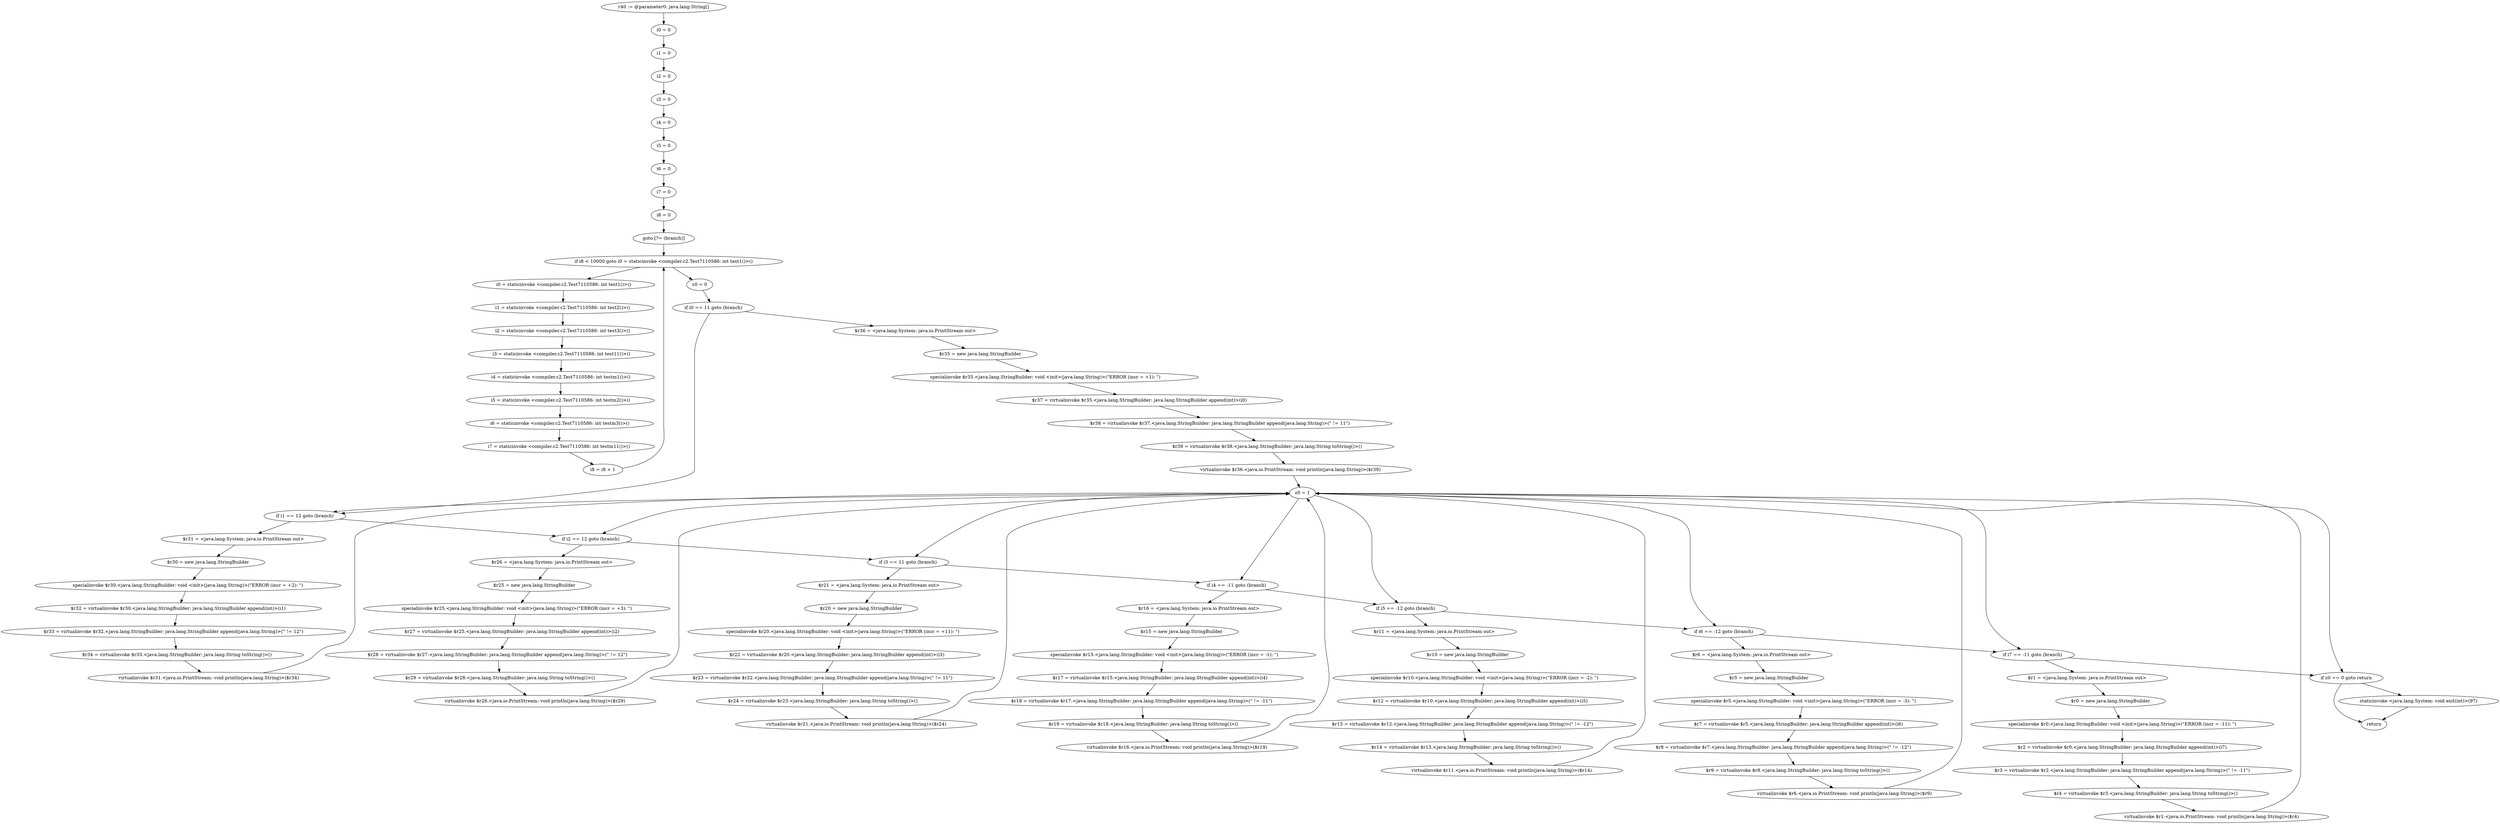 digraph "unitGraph" {
    "r40 := @parameter0: java.lang.String[]"
    "i0 = 0"
    "i1 = 0"
    "i2 = 0"
    "i3 = 0"
    "i4 = 0"
    "i5 = 0"
    "i6 = 0"
    "i7 = 0"
    "i8 = 0"
    "goto [?= (branch)]"
    "i0 = staticinvoke <compiler.c2.Test7110586: int test1()>()"
    "i1 = staticinvoke <compiler.c2.Test7110586: int test2()>()"
    "i2 = staticinvoke <compiler.c2.Test7110586: int test3()>()"
    "i3 = staticinvoke <compiler.c2.Test7110586: int test11()>()"
    "i4 = staticinvoke <compiler.c2.Test7110586: int testm1()>()"
    "i5 = staticinvoke <compiler.c2.Test7110586: int testm2()>()"
    "i6 = staticinvoke <compiler.c2.Test7110586: int testm3()>()"
    "i7 = staticinvoke <compiler.c2.Test7110586: int testm11()>()"
    "i8 = i8 + 1"
    "if i8 < 10000 goto i0 = staticinvoke <compiler.c2.Test7110586: int test1()>()"
    "z0 = 0"
    "if i0 == 11 goto (branch)"
    "$r36 = <java.lang.System: java.io.PrintStream out>"
    "$r35 = new java.lang.StringBuilder"
    "specialinvoke $r35.<java.lang.StringBuilder: void <init>(java.lang.String)>(\"ERROR (incr = +1): \")"
    "$r37 = virtualinvoke $r35.<java.lang.StringBuilder: java.lang.StringBuilder append(int)>(i0)"
    "$r38 = virtualinvoke $r37.<java.lang.StringBuilder: java.lang.StringBuilder append(java.lang.String)>(\" != 11\")"
    "$r39 = virtualinvoke $r38.<java.lang.StringBuilder: java.lang.String toString()>()"
    "virtualinvoke $r36.<java.io.PrintStream: void println(java.lang.String)>($r39)"
    "z0 = 1"
    "if i1 == 12 goto (branch)"
    "$r31 = <java.lang.System: java.io.PrintStream out>"
    "$r30 = new java.lang.StringBuilder"
    "specialinvoke $r30.<java.lang.StringBuilder: void <init>(java.lang.String)>(\"ERROR (incr = +2): \")"
    "$r32 = virtualinvoke $r30.<java.lang.StringBuilder: java.lang.StringBuilder append(int)>(i1)"
    "$r33 = virtualinvoke $r32.<java.lang.StringBuilder: java.lang.StringBuilder append(java.lang.String)>(\" != 12\")"
    "$r34 = virtualinvoke $r33.<java.lang.StringBuilder: java.lang.String toString()>()"
    "virtualinvoke $r31.<java.io.PrintStream: void println(java.lang.String)>($r34)"
    "if i2 == 12 goto (branch)"
    "$r26 = <java.lang.System: java.io.PrintStream out>"
    "$r25 = new java.lang.StringBuilder"
    "specialinvoke $r25.<java.lang.StringBuilder: void <init>(java.lang.String)>(\"ERROR (incr = +3): \")"
    "$r27 = virtualinvoke $r25.<java.lang.StringBuilder: java.lang.StringBuilder append(int)>(i2)"
    "$r28 = virtualinvoke $r27.<java.lang.StringBuilder: java.lang.StringBuilder append(java.lang.String)>(\" != 12\")"
    "$r29 = virtualinvoke $r28.<java.lang.StringBuilder: java.lang.String toString()>()"
    "virtualinvoke $r26.<java.io.PrintStream: void println(java.lang.String)>($r29)"
    "if i3 == 11 goto (branch)"
    "$r21 = <java.lang.System: java.io.PrintStream out>"
    "$r20 = new java.lang.StringBuilder"
    "specialinvoke $r20.<java.lang.StringBuilder: void <init>(java.lang.String)>(\"ERROR (incr = +11): \")"
    "$r22 = virtualinvoke $r20.<java.lang.StringBuilder: java.lang.StringBuilder append(int)>(i3)"
    "$r23 = virtualinvoke $r22.<java.lang.StringBuilder: java.lang.StringBuilder append(java.lang.String)>(\" != 11\")"
    "$r24 = virtualinvoke $r23.<java.lang.StringBuilder: java.lang.String toString()>()"
    "virtualinvoke $r21.<java.io.PrintStream: void println(java.lang.String)>($r24)"
    "if i4 == -11 goto (branch)"
    "$r16 = <java.lang.System: java.io.PrintStream out>"
    "$r15 = new java.lang.StringBuilder"
    "specialinvoke $r15.<java.lang.StringBuilder: void <init>(java.lang.String)>(\"ERROR (incr = -1): \")"
    "$r17 = virtualinvoke $r15.<java.lang.StringBuilder: java.lang.StringBuilder append(int)>(i4)"
    "$r18 = virtualinvoke $r17.<java.lang.StringBuilder: java.lang.StringBuilder append(java.lang.String)>(\" != -11\")"
    "$r19 = virtualinvoke $r18.<java.lang.StringBuilder: java.lang.String toString()>()"
    "virtualinvoke $r16.<java.io.PrintStream: void println(java.lang.String)>($r19)"
    "if i5 == -12 goto (branch)"
    "$r11 = <java.lang.System: java.io.PrintStream out>"
    "$r10 = new java.lang.StringBuilder"
    "specialinvoke $r10.<java.lang.StringBuilder: void <init>(java.lang.String)>(\"ERROR (incr = -2): \")"
    "$r12 = virtualinvoke $r10.<java.lang.StringBuilder: java.lang.StringBuilder append(int)>(i5)"
    "$r13 = virtualinvoke $r12.<java.lang.StringBuilder: java.lang.StringBuilder append(java.lang.String)>(\" != -12\")"
    "$r14 = virtualinvoke $r13.<java.lang.StringBuilder: java.lang.String toString()>()"
    "virtualinvoke $r11.<java.io.PrintStream: void println(java.lang.String)>($r14)"
    "if i6 == -12 goto (branch)"
    "$r6 = <java.lang.System: java.io.PrintStream out>"
    "$r5 = new java.lang.StringBuilder"
    "specialinvoke $r5.<java.lang.StringBuilder: void <init>(java.lang.String)>(\"ERROR (incr = -3): \")"
    "$r7 = virtualinvoke $r5.<java.lang.StringBuilder: java.lang.StringBuilder append(int)>(i6)"
    "$r8 = virtualinvoke $r7.<java.lang.StringBuilder: java.lang.StringBuilder append(java.lang.String)>(\" != -12\")"
    "$r9 = virtualinvoke $r8.<java.lang.StringBuilder: java.lang.String toString()>()"
    "virtualinvoke $r6.<java.io.PrintStream: void println(java.lang.String)>($r9)"
    "if i7 == -11 goto (branch)"
    "$r1 = <java.lang.System: java.io.PrintStream out>"
    "$r0 = new java.lang.StringBuilder"
    "specialinvoke $r0.<java.lang.StringBuilder: void <init>(java.lang.String)>(\"ERROR (incr = -11): \")"
    "$r2 = virtualinvoke $r0.<java.lang.StringBuilder: java.lang.StringBuilder append(int)>(i7)"
    "$r3 = virtualinvoke $r2.<java.lang.StringBuilder: java.lang.StringBuilder append(java.lang.String)>(\" != -11\")"
    "$r4 = virtualinvoke $r3.<java.lang.StringBuilder: java.lang.String toString()>()"
    "virtualinvoke $r1.<java.io.PrintStream: void println(java.lang.String)>($r4)"
    "if z0 == 0 goto return"
    "staticinvoke <java.lang.System: void exit(int)>(97)"
    "return"
    "r40 := @parameter0: java.lang.String[]"->"i0 = 0";
    "i0 = 0"->"i1 = 0";
    "i1 = 0"->"i2 = 0";
    "i2 = 0"->"i3 = 0";
    "i3 = 0"->"i4 = 0";
    "i4 = 0"->"i5 = 0";
    "i5 = 0"->"i6 = 0";
    "i6 = 0"->"i7 = 0";
    "i7 = 0"->"i8 = 0";
    "i8 = 0"->"goto [?= (branch)]";
    "goto [?= (branch)]"->"if i8 < 10000 goto i0 = staticinvoke <compiler.c2.Test7110586: int test1()>()";
    "i0 = staticinvoke <compiler.c2.Test7110586: int test1()>()"->"i1 = staticinvoke <compiler.c2.Test7110586: int test2()>()";
    "i1 = staticinvoke <compiler.c2.Test7110586: int test2()>()"->"i2 = staticinvoke <compiler.c2.Test7110586: int test3()>()";
    "i2 = staticinvoke <compiler.c2.Test7110586: int test3()>()"->"i3 = staticinvoke <compiler.c2.Test7110586: int test11()>()";
    "i3 = staticinvoke <compiler.c2.Test7110586: int test11()>()"->"i4 = staticinvoke <compiler.c2.Test7110586: int testm1()>()";
    "i4 = staticinvoke <compiler.c2.Test7110586: int testm1()>()"->"i5 = staticinvoke <compiler.c2.Test7110586: int testm2()>()";
    "i5 = staticinvoke <compiler.c2.Test7110586: int testm2()>()"->"i6 = staticinvoke <compiler.c2.Test7110586: int testm3()>()";
    "i6 = staticinvoke <compiler.c2.Test7110586: int testm3()>()"->"i7 = staticinvoke <compiler.c2.Test7110586: int testm11()>()";
    "i7 = staticinvoke <compiler.c2.Test7110586: int testm11()>()"->"i8 = i8 + 1";
    "i8 = i8 + 1"->"if i8 < 10000 goto i0 = staticinvoke <compiler.c2.Test7110586: int test1()>()";
    "if i8 < 10000 goto i0 = staticinvoke <compiler.c2.Test7110586: int test1()>()"->"z0 = 0";
    "if i8 < 10000 goto i0 = staticinvoke <compiler.c2.Test7110586: int test1()>()"->"i0 = staticinvoke <compiler.c2.Test7110586: int test1()>()";
    "z0 = 0"->"if i0 == 11 goto (branch)";
    "if i0 == 11 goto (branch)"->"$r36 = <java.lang.System: java.io.PrintStream out>";
    "if i0 == 11 goto (branch)"->"if i1 == 12 goto (branch)";
    "$r36 = <java.lang.System: java.io.PrintStream out>"->"$r35 = new java.lang.StringBuilder";
    "$r35 = new java.lang.StringBuilder"->"specialinvoke $r35.<java.lang.StringBuilder: void <init>(java.lang.String)>(\"ERROR (incr = +1): \")";
    "specialinvoke $r35.<java.lang.StringBuilder: void <init>(java.lang.String)>(\"ERROR (incr = +1): \")"->"$r37 = virtualinvoke $r35.<java.lang.StringBuilder: java.lang.StringBuilder append(int)>(i0)";
    "$r37 = virtualinvoke $r35.<java.lang.StringBuilder: java.lang.StringBuilder append(int)>(i0)"->"$r38 = virtualinvoke $r37.<java.lang.StringBuilder: java.lang.StringBuilder append(java.lang.String)>(\" != 11\")";
    "$r38 = virtualinvoke $r37.<java.lang.StringBuilder: java.lang.StringBuilder append(java.lang.String)>(\" != 11\")"->"$r39 = virtualinvoke $r38.<java.lang.StringBuilder: java.lang.String toString()>()";
    "$r39 = virtualinvoke $r38.<java.lang.StringBuilder: java.lang.String toString()>()"->"virtualinvoke $r36.<java.io.PrintStream: void println(java.lang.String)>($r39)";
    "virtualinvoke $r36.<java.io.PrintStream: void println(java.lang.String)>($r39)"->"z0 = 1";
    "z0 = 1"->"if i1 == 12 goto (branch)";
    "if i1 == 12 goto (branch)"->"$r31 = <java.lang.System: java.io.PrintStream out>";
    "if i1 == 12 goto (branch)"->"if i2 == 12 goto (branch)";
    "$r31 = <java.lang.System: java.io.PrintStream out>"->"$r30 = new java.lang.StringBuilder";
    "$r30 = new java.lang.StringBuilder"->"specialinvoke $r30.<java.lang.StringBuilder: void <init>(java.lang.String)>(\"ERROR (incr = +2): \")";
    "specialinvoke $r30.<java.lang.StringBuilder: void <init>(java.lang.String)>(\"ERROR (incr = +2): \")"->"$r32 = virtualinvoke $r30.<java.lang.StringBuilder: java.lang.StringBuilder append(int)>(i1)";
    "$r32 = virtualinvoke $r30.<java.lang.StringBuilder: java.lang.StringBuilder append(int)>(i1)"->"$r33 = virtualinvoke $r32.<java.lang.StringBuilder: java.lang.StringBuilder append(java.lang.String)>(\" != 12\")";
    "$r33 = virtualinvoke $r32.<java.lang.StringBuilder: java.lang.StringBuilder append(java.lang.String)>(\" != 12\")"->"$r34 = virtualinvoke $r33.<java.lang.StringBuilder: java.lang.String toString()>()";
    "$r34 = virtualinvoke $r33.<java.lang.StringBuilder: java.lang.String toString()>()"->"virtualinvoke $r31.<java.io.PrintStream: void println(java.lang.String)>($r34)";
    "virtualinvoke $r31.<java.io.PrintStream: void println(java.lang.String)>($r34)"->"z0 = 1";
    "z0 = 1"->"if i2 == 12 goto (branch)";
    "if i2 == 12 goto (branch)"->"$r26 = <java.lang.System: java.io.PrintStream out>";
    "if i2 == 12 goto (branch)"->"if i3 == 11 goto (branch)";
    "$r26 = <java.lang.System: java.io.PrintStream out>"->"$r25 = new java.lang.StringBuilder";
    "$r25 = new java.lang.StringBuilder"->"specialinvoke $r25.<java.lang.StringBuilder: void <init>(java.lang.String)>(\"ERROR (incr = +3): \")";
    "specialinvoke $r25.<java.lang.StringBuilder: void <init>(java.lang.String)>(\"ERROR (incr = +3): \")"->"$r27 = virtualinvoke $r25.<java.lang.StringBuilder: java.lang.StringBuilder append(int)>(i2)";
    "$r27 = virtualinvoke $r25.<java.lang.StringBuilder: java.lang.StringBuilder append(int)>(i2)"->"$r28 = virtualinvoke $r27.<java.lang.StringBuilder: java.lang.StringBuilder append(java.lang.String)>(\" != 12\")";
    "$r28 = virtualinvoke $r27.<java.lang.StringBuilder: java.lang.StringBuilder append(java.lang.String)>(\" != 12\")"->"$r29 = virtualinvoke $r28.<java.lang.StringBuilder: java.lang.String toString()>()";
    "$r29 = virtualinvoke $r28.<java.lang.StringBuilder: java.lang.String toString()>()"->"virtualinvoke $r26.<java.io.PrintStream: void println(java.lang.String)>($r29)";
    "virtualinvoke $r26.<java.io.PrintStream: void println(java.lang.String)>($r29)"->"z0 = 1";
    "z0 = 1"->"if i3 == 11 goto (branch)";
    "if i3 == 11 goto (branch)"->"$r21 = <java.lang.System: java.io.PrintStream out>";
    "if i3 == 11 goto (branch)"->"if i4 == -11 goto (branch)";
    "$r21 = <java.lang.System: java.io.PrintStream out>"->"$r20 = new java.lang.StringBuilder";
    "$r20 = new java.lang.StringBuilder"->"specialinvoke $r20.<java.lang.StringBuilder: void <init>(java.lang.String)>(\"ERROR (incr = +11): \")";
    "specialinvoke $r20.<java.lang.StringBuilder: void <init>(java.lang.String)>(\"ERROR (incr = +11): \")"->"$r22 = virtualinvoke $r20.<java.lang.StringBuilder: java.lang.StringBuilder append(int)>(i3)";
    "$r22 = virtualinvoke $r20.<java.lang.StringBuilder: java.lang.StringBuilder append(int)>(i3)"->"$r23 = virtualinvoke $r22.<java.lang.StringBuilder: java.lang.StringBuilder append(java.lang.String)>(\" != 11\")";
    "$r23 = virtualinvoke $r22.<java.lang.StringBuilder: java.lang.StringBuilder append(java.lang.String)>(\" != 11\")"->"$r24 = virtualinvoke $r23.<java.lang.StringBuilder: java.lang.String toString()>()";
    "$r24 = virtualinvoke $r23.<java.lang.StringBuilder: java.lang.String toString()>()"->"virtualinvoke $r21.<java.io.PrintStream: void println(java.lang.String)>($r24)";
    "virtualinvoke $r21.<java.io.PrintStream: void println(java.lang.String)>($r24)"->"z0 = 1";
    "z0 = 1"->"if i4 == -11 goto (branch)";
    "if i4 == -11 goto (branch)"->"$r16 = <java.lang.System: java.io.PrintStream out>";
    "if i4 == -11 goto (branch)"->"if i5 == -12 goto (branch)";
    "$r16 = <java.lang.System: java.io.PrintStream out>"->"$r15 = new java.lang.StringBuilder";
    "$r15 = new java.lang.StringBuilder"->"specialinvoke $r15.<java.lang.StringBuilder: void <init>(java.lang.String)>(\"ERROR (incr = -1): \")";
    "specialinvoke $r15.<java.lang.StringBuilder: void <init>(java.lang.String)>(\"ERROR (incr = -1): \")"->"$r17 = virtualinvoke $r15.<java.lang.StringBuilder: java.lang.StringBuilder append(int)>(i4)";
    "$r17 = virtualinvoke $r15.<java.lang.StringBuilder: java.lang.StringBuilder append(int)>(i4)"->"$r18 = virtualinvoke $r17.<java.lang.StringBuilder: java.lang.StringBuilder append(java.lang.String)>(\" != -11\")";
    "$r18 = virtualinvoke $r17.<java.lang.StringBuilder: java.lang.StringBuilder append(java.lang.String)>(\" != -11\")"->"$r19 = virtualinvoke $r18.<java.lang.StringBuilder: java.lang.String toString()>()";
    "$r19 = virtualinvoke $r18.<java.lang.StringBuilder: java.lang.String toString()>()"->"virtualinvoke $r16.<java.io.PrintStream: void println(java.lang.String)>($r19)";
    "virtualinvoke $r16.<java.io.PrintStream: void println(java.lang.String)>($r19)"->"z0 = 1";
    "z0 = 1"->"if i5 == -12 goto (branch)";
    "if i5 == -12 goto (branch)"->"$r11 = <java.lang.System: java.io.PrintStream out>";
    "if i5 == -12 goto (branch)"->"if i6 == -12 goto (branch)";
    "$r11 = <java.lang.System: java.io.PrintStream out>"->"$r10 = new java.lang.StringBuilder";
    "$r10 = new java.lang.StringBuilder"->"specialinvoke $r10.<java.lang.StringBuilder: void <init>(java.lang.String)>(\"ERROR (incr = -2): \")";
    "specialinvoke $r10.<java.lang.StringBuilder: void <init>(java.lang.String)>(\"ERROR (incr = -2): \")"->"$r12 = virtualinvoke $r10.<java.lang.StringBuilder: java.lang.StringBuilder append(int)>(i5)";
    "$r12 = virtualinvoke $r10.<java.lang.StringBuilder: java.lang.StringBuilder append(int)>(i5)"->"$r13 = virtualinvoke $r12.<java.lang.StringBuilder: java.lang.StringBuilder append(java.lang.String)>(\" != -12\")";
    "$r13 = virtualinvoke $r12.<java.lang.StringBuilder: java.lang.StringBuilder append(java.lang.String)>(\" != -12\")"->"$r14 = virtualinvoke $r13.<java.lang.StringBuilder: java.lang.String toString()>()";
    "$r14 = virtualinvoke $r13.<java.lang.StringBuilder: java.lang.String toString()>()"->"virtualinvoke $r11.<java.io.PrintStream: void println(java.lang.String)>($r14)";
    "virtualinvoke $r11.<java.io.PrintStream: void println(java.lang.String)>($r14)"->"z0 = 1";
    "z0 = 1"->"if i6 == -12 goto (branch)";
    "if i6 == -12 goto (branch)"->"$r6 = <java.lang.System: java.io.PrintStream out>";
    "if i6 == -12 goto (branch)"->"if i7 == -11 goto (branch)";
    "$r6 = <java.lang.System: java.io.PrintStream out>"->"$r5 = new java.lang.StringBuilder";
    "$r5 = new java.lang.StringBuilder"->"specialinvoke $r5.<java.lang.StringBuilder: void <init>(java.lang.String)>(\"ERROR (incr = -3): \")";
    "specialinvoke $r5.<java.lang.StringBuilder: void <init>(java.lang.String)>(\"ERROR (incr = -3): \")"->"$r7 = virtualinvoke $r5.<java.lang.StringBuilder: java.lang.StringBuilder append(int)>(i6)";
    "$r7 = virtualinvoke $r5.<java.lang.StringBuilder: java.lang.StringBuilder append(int)>(i6)"->"$r8 = virtualinvoke $r7.<java.lang.StringBuilder: java.lang.StringBuilder append(java.lang.String)>(\" != -12\")";
    "$r8 = virtualinvoke $r7.<java.lang.StringBuilder: java.lang.StringBuilder append(java.lang.String)>(\" != -12\")"->"$r9 = virtualinvoke $r8.<java.lang.StringBuilder: java.lang.String toString()>()";
    "$r9 = virtualinvoke $r8.<java.lang.StringBuilder: java.lang.String toString()>()"->"virtualinvoke $r6.<java.io.PrintStream: void println(java.lang.String)>($r9)";
    "virtualinvoke $r6.<java.io.PrintStream: void println(java.lang.String)>($r9)"->"z0 = 1";
    "z0 = 1"->"if i7 == -11 goto (branch)";
    "if i7 == -11 goto (branch)"->"$r1 = <java.lang.System: java.io.PrintStream out>";
    "if i7 == -11 goto (branch)"->"if z0 == 0 goto return";
    "$r1 = <java.lang.System: java.io.PrintStream out>"->"$r0 = new java.lang.StringBuilder";
    "$r0 = new java.lang.StringBuilder"->"specialinvoke $r0.<java.lang.StringBuilder: void <init>(java.lang.String)>(\"ERROR (incr = -11): \")";
    "specialinvoke $r0.<java.lang.StringBuilder: void <init>(java.lang.String)>(\"ERROR (incr = -11): \")"->"$r2 = virtualinvoke $r0.<java.lang.StringBuilder: java.lang.StringBuilder append(int)>(i7)";
    "$r2 = virtualinvoke $r0.<java.lang.StringBuilder: java.lang.StringBuilder append(int)>(i7)"->"$r3 = virtualinvoke $r2.<java.lang.StringBuilder: java.lang.StringBuilder append(java.lang.String)>(\" != -11\")";
    "$r3 = virtualinvoke $r2.<java.lang.StringBuilder: java.lang.StringBuilder append(java.lang.String)>(\" != -11\")"->"$r4 = virtualinvoke $r3.<java.lang.StringBuilder: java.lang.String toString()>()";
    "$r4 = virtualinvoke $r3.<java.lang.StringBuilder: java.lang.String toString()>()"->"virtualinvoke $r1.<java.io.PrintStream: void println(java.lang.String)>($r4)";
    "virtualinvoke $r1.<java.io.PrintStream: void println(java.lang.String)>($r4)"->"z0 = 1";
    "z0 = 1"->"if z0 == 0 goto return";
    "if z0 == 0 goto return"->"staticinvoke <java.lang.System: void exit(int)>(97)";
    "if z0 == 0 goto return"->"return";
    "staticinvoke <java.lang.System: void exit(int)>(97)"->"return";
}
